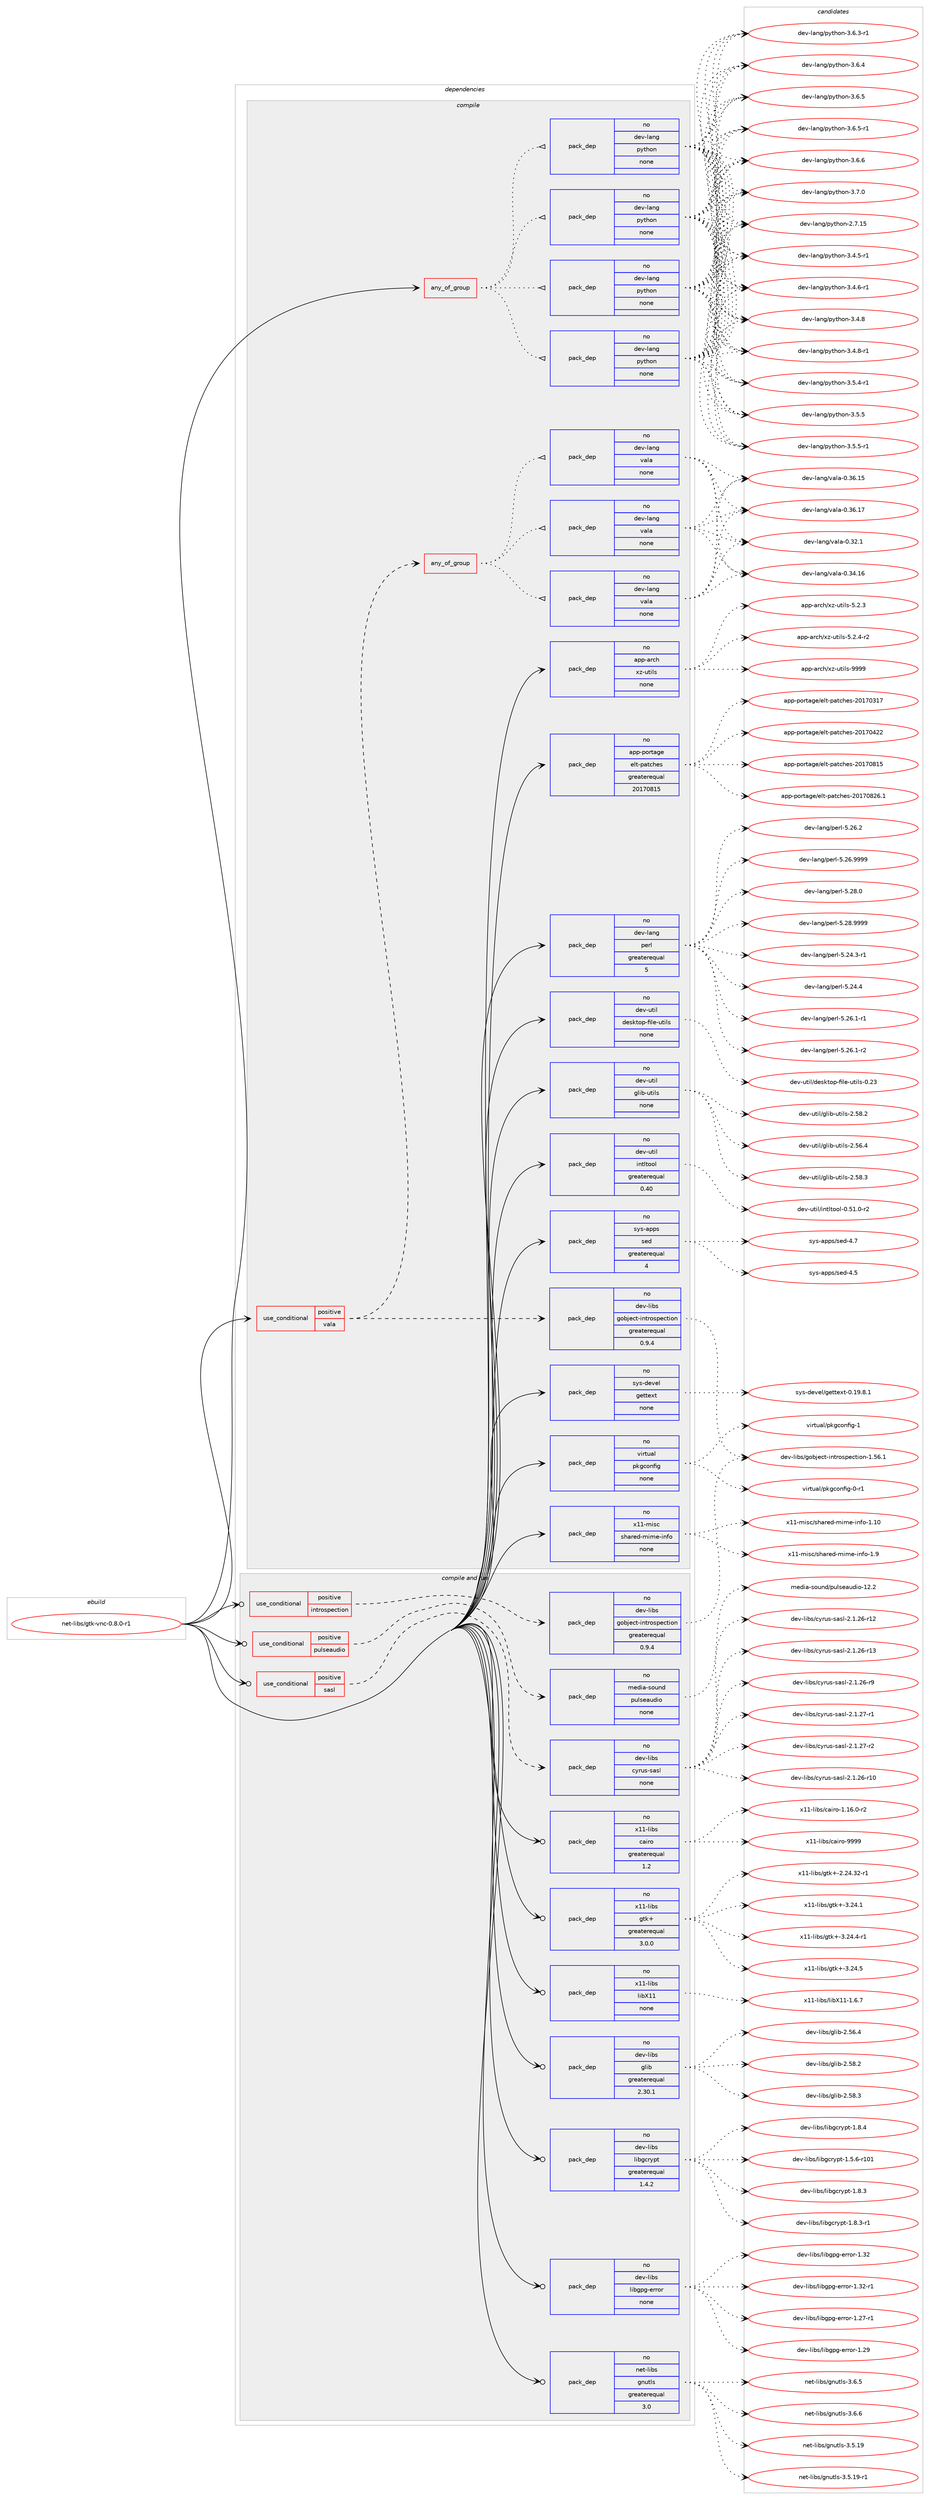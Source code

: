 digraph prolog {

# *************
# Graph options
# *************

newrank=true;
concentrate=true;
compound=true;
graph [rankdir=LR,fontname=Helvetica,fontsize=10,ranksep=1.5];#, ranksep=2.5, nodesep=0.2];
edge  [arrowhead=vee];
node  [fontname=Helvetica,fontsize=10];

# **********
# The ebuild
# **********

subgraph cluster_leftcol {
color=gray;
rank=same;
label=<<i>ebuild</i>>;
id [label="net-libs/gtk-vnc-0.8.0-r1", color=red, width=4, href="../net-libs/gtk-vnc-0.8.0-r1.svg"];
}

# ****************
# The dependencies
# ****************

subgraph cluster_midcol {
color=gray;
label=<<i>dependencies</i>>;
subgraph cluster_compile {
fillcolor="#eeeeee";
style=filled;
label=<<i>compile</i>>;
subgraph any98 {
dependency3249 [label=<<TABLE BORDER="0" CELLBORDER="1" CELLSPACING="0" CELLPADDING="4"><TR><TD CELLPADDING="10">any_of_group</TD></TR></TABLE>>, shape=none, color=red];subgraph pack2682 {
dependency3250 [label=<<TABLE BORDER="0" CELLBORDER="1" CELLSPACING="0" CELLPADDING="4" WIDTH="220"><TR><TD ROWSPAN="6" CELLPADDING="30">pack_dep</TD></TR><TR><TD WIDTH="110">no</TD></TR><TR><TD>dev-lang</TD></TR><TR><TD>python</TD></TR><TR><TD>none</TD></TR><TR><TD></TD></TR></TABLE>>, shape=none, color=blue];
}
dependency3249:e -> dependency3250:w [weight=20,style="dotted",arrowhead="oinv"];
subgraph pack2683 {
dependency3251 [label=<<TABLE BORDER="0" CELLBORDER="1" CELLSPACING="0" CELLPADDING="4" WIDTH="220"><TR><TD ROWSPAN="6" CELLPADDING="30">pack_dep</TD></TR><TR><TD WIDTH="110">no</TD></TR><TR><TD>dev-lang</TD></TR><TR><TD>python</TD></TR><TR><TD>none</TD></TR><TR><TD></TD></TR></TABLE>>, shape=none, color=blue];
}
dependency3249:e -> dependency3251:w [weight=20,style="dotted",arrowhead="oinv"];
subgraph pack2684 {
dependency3252 [label=<<TABLE BORDER="0" CELLBORDER="1" CELLSPACING="0" CELLPADDING="4" WIDTH="220"><TR><TD ROWSPAN="6" CELLPADDING="30">pack_dep</TD></TR><TR><TD WIDTH="110">no</TD></TR><TR><TD>dev-lang</TD></TR><TR><TD>python</TD></TR><TR><TD>none</TD></TR><TR><TD></TD></TR></TABLE>>, shape=none, color=blue];
}
dependency3249:e -> dependency3252:w [weight=20,style="dotted",arrowhead="oinv"];
subgraph pack2685 {
dependency3253 [label=<<TABLE BORDER="0" CELLBORDER="1" CELLSPACING="0" CELLPADDING="4" WIDTH="220"><TR><TD ROWSPAN="6" CELLPADDING="30">pack_dep</TD></TR><TR><TD WIDTH="110">no</TD></TR><TR><TD>dev-lang</TD></TR><TR><TD>python</TD></TR><TR><TD>none</TD></TR><TR><TD></TD></TR></TABLE>>, shape=none, color=blue];
}
dependency3249:e -> dependency3253:w [weight=20,style="dotted",arrowhead="oinv"];
}
id:e -> dependency3249:w [weight=20,style="solid",arrowhead="vee"];
subgraph cond468 {
dependency3254 [label=<<TABLE BORDER="0" CELLBORDER="1" CELLSPACING="0" CELLPADDING="4"><TR><TD ROWSPAN="3" CELLPADDING="10">use_conditional</TD></TR><TR><TD>positive</TD></TR><TR><TD>vala</TD></TR></TABLE>>, shape=none, color=red];
subgraph any99 {
dependency3255 [label=<<TABLE BORDER="0" CELLBORDER="1" CELLSPACING="0" CELLPADDING="4"><TR><TD CELLPADDING="10">any_of_group</TD></TR></TABLE>>, shape=none, color=red];subgraph pack2686 {
dependency3256 [label=<<TABLE BORDER="0" CELLBORDER="1" CELLSPACING="0" CELLPADDING="4" WIDTH="220"><TR><TD ROWSPAN="6" CELLPADDING="30">pack_dep</TD></TR><TR><TD WIDTH="110">no</TD></TR><TR><TD>dev-lang</TD></TR><TR><TD>vala</TD></TR><TR><TD>none</TD></TR><TR><TD></TD></TR></TABLE>>, shape=none, color=blue];
}
dependency3255:e -> dependency3256:w [weight=20,style="dotted",arrowhead="oinv"];
subgraph pack2687 {
dependency3257 [label=<<TABLE BORDER="0" CELLBORDER="1" CELLSPACING="0" CELLPADDING="4" WIDTH="220"><TR><TD ROWSPAN="6" CELLPADDING="30">pack_dep</TD></TR><TR><TD WIDTH="110">no</TD></TR><TR><TD>dev-lang</TD></TR><TR><TD>vala</TD></TR><TR><TD>none</TD></TR><TR><TD></TD></TR></TABLE>>, shape=none, color=blue];
}
dependency3255:e -> dependency3257:w [weight=20,style="dotted",arrowhead="oinv"];
subgraph pack2688 {
dependency3258 [label=<<TABLE BORDER="0" CELLBORDER="1" CELLSPACING="0" CELLPADDING="4" WIDTH="220"><TR><TD ROWSPAN="6" CELLPADDING="30">pack_dep</TD></TR><TR><TD WIDTH="110">no</TD></TR><TR><TD>dev-lang</TD></TR><TR><TD>vala</TD></TR><TR><TD>none</TD></TR><TR><TD></TD></TR></TABLE>>, shape=none, color=blue];
}
dependency3255:e -> dependency3258:w [weight=20,style="dotted",arrowhead="oinv"];
}
dependency3254:e -> dependency3255:w [weight=20,style="dashed",arrowhead="vee"];
subgraph pack2689 {
dependency3259 [label=<<TABLE BORDER="0" CELLBORDER="1" CELLSPACING="0" CELLPADDING="4" WIDTH="220"><TR><TD ROWSPAN="6" CELLPADDING="30">pack_dep</TD></TR><TR><TD WIDTH="110">no</TD></TR><TR><TD>dev-libs</TD></TR><TR><TD>gobject-introspection</TD></TR><TR><TD>greaterequal</TD></TR><TR><TD>0.9.4</TD></TR></TABLE>>, shape=none, color=blue];
}
dependency3254:e -> dependency3259:w [weight=20,style="dashed",arrowhead="vee"];
}
id:e -> dependency3254:w [weight=20,style="solid",arrowhead="vee"];
subgraph pack2690 {
dependency3260 [label=<<TABLE BORDER="0" CELLBORDER="1" CELLSPACING="0" CELLPADDING="4" WIDTH="220"><TR><TD ROWSPAN="6" CELLPADDING="30">pack_dep</TD></TR><TR><TD WIDTH="110">no</TD></TR><TR><TD>app-arch</TD></TR><TR><TD>xz-utils</TD></TR><TR><TD>none</TD></TR><TR><TD></TD></TR></TABLE>>, shape=none, color=blue];
}
id:e -> dependency3260:w [weight=20,style="solid",arrowhead="vee"];
subgraph pack2691 {
dependency3261 [label=<<TABLE BORDER="0" CELLBORDER="1" CELLSPACING="0" CELLPADDING="4" WIDTH="220"><TR><TD ROWSPAN="6" CELLPADDING="30">pack_dep</TD></TR><TR><TD WIDTH="110">no</TD></TR><TR><TD>app-portage</TD></TR><TR><TD>elt-patches</TD></TR><TR><TD>greaterequal</TD></TR><TR><TD>20170815</TD></TR></TABLE>>, shape=none, color=blue];
}
id:e -> dependency3261:w [weight=20,style="solid",arrowhead="vee"];
subgraph pack2692 {
dependency3262 [label=<<TABLE BORDER="0" CELLBORDER="1" CELLSPACING="0" CELLPADDING="4" WIDTH="220"><TR><TD ROWSPAN="6" CELLPADDING="30">pack_dep</TD></TR><TR><TD WIDTH="110">no</TD></TR><TR><TD>dev-lang</TD></TR><TR><TD>perl</TD></TR><TR><TD>greaterequal</TD></TR><TR><TD>5</TD></TR></TABLE>>, shape=none, color=blue];
}
id:e -> dependency3262:w [weight=20,style="solid",arrowhead="vee"];
subgraph pack2693 {
dependency3263 [label=<<TABLE BORDER="0" CELLBORDER="1" CELLSPACING="0" CELLPADDING="4" WIDTH="220"><TR><TD ROWSPAN="6" CELLPADDING="30">pack_dep</TD></TR><TR><TD WIDTH="110">no</TD></TR><TR><TD>dev-util</TD></TR><TR><TD>desktop-file-utils</TD></TR><TR><TD>none</TD></TR><TR><TD></TD></TR></TABLE>>, shape=none, color=blue];
}
id:e -> dependency3263:w [weight=20,style="solid",arrowhead="vee"];
subgraph pack2694 {
dependency3264 [label=<<TABLE BORDER="0" CELLBORDER="1" CELLSPACING="0" CELLPADDING="4" WIDTH="220"><TR><TD ROWSPAN="6" CELLPADDING="30">pack_dep</TD></TR><TR><TD WIDTH="110">no</TD></TR><TR><TD>dev-util</TD></TR><TR><TD>glib-utils</TD></TR><TR><TD>none</TD></TR><TR><TD></TD></TR></TABLE>>, shape=none, color=blue];
}
id:e -> dependency3264:w [weight=20,style="solid",arrowhead="vee"];
subgraph pack2695 {
dependency3265 [label=<<TABLE BORDER="0" CELLBORDER="1" CELLSPACING="0" CELLPADDING="4" WIDTH="220"><TR><TD ROWSPAN="6" CELLPADDING="30">pack_dep</TD></TR><TR><TD WIDTH="110">no</TD></TR><TR><TD>dev-util</TD></TR><TR><TD>intltool</TD></TR><TR><TD>greaterequal</TD></TR><TR><TD>0.40</TD></TR></TABLE>>, shape=none, color=blue];
}
id:e -> dependency3265:w [weight=20,style="solid",arrowhead="vee"];
subgraph pack2696 {
dependency3266 [label=<<TABLE BORDER="0" CELLBORDER="1" CELLSPACING="0" CELLPADDING="4" WIDTH="220"><TR><TD ROWSPAN="6" CELLPADDING="30">pack_dep</TD></TR><TR><TD WIDTH="110">no</TD></TR><TR><TD>sys-apps</TD></TR><TR><TD>sed</TD></TR><TR><TD>greaterequal</TD></TR><TR><TD>4</TD></TR></TABLE>>, shape=none, color=blue];
}
id:e -> dependency3266:w [weight=20,style="solid",arrowhead="vee"];
subgraph pack2697 {
dependency3267 [label=<<TABLE BORDER="0" CELLBORDER="1" CELLSPACING="0" CELLPADDING="4" WIDTH="220"><TR><TD ROWSPAN="6" CELLPADDING="30">pack_dep</TD></TR><TR><TD WIDTH="110">no</TD></TR><TR><TD>sys-devel</TD></TR><TR><TD>gettext</TD></TR><TR><TD>none</TD></TR><TR><TD></TD></TR></TABLE>>, shape=none, color=blue];
}
id:e -> dependency3267:w [weight=20,style="solid",arrowhead="vee"];
subgraph pack2698 {
dependency3268 [label=<<TABLE BORDER="0" CELLBORDER="1" CELLSPACING="0" CELLPADDING="4" WIDTH="220"><TR><TD ROWSPAN="6" CELLPADDING="30">pack_dep</TD></TR><TR><TD WIDTH="110">no</TD></TR><TR><TD>virtual</TD></TR><TR><TD>pkgconfig</TD></TR><TR><TD>none</TD></TR><TR><TD></TD></TR></TABLE>>, shape=none, color=blue];
}
id:e -> dependency3268:w [weight=20,style="solid",arrowhead="vee"];
subgraph pack2699 {
dependency3269 [label=<<TABLE BORDER="0" CELLBORDER="1" CELLSPACING="0" CELLPADDING="4" WIDTH="220"><TR><TD ROWSPAN="6" CELLPADDING="30">pack_dep</TD></TR><TR><TD WIDTH="110">no</TD></TR><TR><TD>x11-misc</TD></TR><TR><TD>shared-mime-info</TD></TR><TR><TD>none</TD></TR><TR><TD></TD></TR></TABLE>>, shape=none, color=blue];
}
id:e -> dependency3269:w [weight=20,style="solid",arrowhead="vee"];
}
subgraph cluster_compileandrun {
fillcolor="#eeeeee";
style=filled;
label=<<i>compile and run</i>>;
subgraph cond469 {
dependency3270 [label=<<TABLE BORDER="0" CELLBORDER="1" CELLSPACING="0" CELLPADDING="4"><TR><TD ROWSPAN="3" CELLPADDING="10">use_conditional</TD></TR><TR><TD>positive</TD></TR><TR><TD>introspection</TD></TR></TABLE>>, shape=none, color=red];
subgraph pack2700 {
dependency3271 [label=<<TABLE BORDER="0" CELLBORDER="1" CELLSPACING="0" CELLPADDING="4" WIDTH="220"><TR><TD ROWSPAN="6" CELLPADDING="30">pack_dep</TD></TR><TR><TD WIDTH="110">no</TD></TR><TR><TD>dev-libs</TD></TR><TR><TD>gobject-introspection</TD></TR><TR><TD>greaterequal</TD></TR><TR><TD>0.9.4</TD></TR></TABLE>>, shape=none, color=blue];
}
dependency3270:e -> dependency3271:w [weight=20,style="dashed",arrowhead="vee"];
}
id:e -> dependency3270:w [weight=20,style="solid",arrowhead="odotvee"];
subgraph cond470 {
dependency3272 [label=<<TABLE BORDER="0" CELLBORDER="1" CELLSPACING="0" CELLPADDING="4"><TR><TD ROWSPAN="3" CELLPADDING="10">use_conditional</TD></TR><TR><TD>positive</TD></TR><TR><TD>pulseaudio</TD></TR></TABLE>>, shape=none, color=red];
subgraph pack2701 {
dependency3273 [label=<<TABLE BORDER="0" CELLBORDER="1" CELLSPACING="0" CELLPADDING="4" WIDTH="220"><TR><TD ROWSPAN="6" CELLPADDING="30">pack_dep</TD></TR><TR><TD WIDTH="110">no</TD></TR><TR><TD>media-sound</TD></TR><TR><TD>pulseaudio</TD></TR><TR><TD>none</TD></TR><TR><TD></TD></TR></TABLE>>, shape=none, color=blue];
}
dependency3272:e -> dependency3273:w [weight=20,style="dashed",arrowhead="vee"];
}
id:e -> dependency3272:w [weight=20,style="solid",arrowhead="odotvee"];
subgraph cond471 {
dependency3274 [label=<<TABLE BORDER="0" CELLBORDER="1" CELLSPACING="0" CELLPADDING="4"><TR><TD ROWSPAN="3" CELLPADDING="10">use_conditional</TD></TR><TR><TD>positive</TD></TR><TR><TD>sasl</TD></TR></TABLE>>, shape=none, color=red];
subgraph pack2702 {
dependency3275 [label=<<TABLE BORDER="0" CELLBORDER="1" CELLSPACING="0" CELLPADDING="4" WIDTH="220"><TR><TD ROWSPAN="6" CELLPADDING="30">pack_dep</TD></TR><TR><TD WIDTH="110">no</TD></TR><TR><TD>dev-libs</TD></TR><TR><TD>cyrus-sasl</TD></TR><TR><TD>none</TD></TR><TR><TD></TD></TR></TABLE>>, shape=none, color=blue];
}
dependency3274:e -> dependency3275:w [weight=20,style="dashed",arrowhead="vee"];
}
id:e -> dependency3274:w [weight=20,style="solid",arrowhead="odotvee"];
subgraph pack2703 {
dependency3276 [label=<<TABLE BORDER="0" CELLBORDER="1" CELLSPACING="0" CELLPADDING="4" WIDTH="220"><TR><TD ROWSPAN="6" CELLPADDING="30">pack_dep</TD></TR><TR><TD WIDTH="110">no</TD></TR><TR><TD>dev-libs</TD></TR><TR><TD>glib</TD></TR><TR><TD>greaterequal</TD></TR><TR><TD>2.30.1</TD></TR></TABLE>>, shape=none, color=blue];
}
id:e -> dependency3276:w [weight=20,style="solid",arrowhead="odotvee"];
subgraph pack2704 {
dependency3277 [label=<<TABLE BORDER="0" CELLBORDER="1" CELLSPACING="0" CELLPADDING="4" WIDTH="220"><TR><TD ROWSPAN="6" CELLPADDING="30">pack_dep</TD></TR><TR><TD WIDTH="110">no</TD></TR><TR><TD>dev-libs</TD></TR><TR><TD>libgcrypt</TD></TR><TR><TD>greaterequal</TD></TR><TR><TD>1.4.2</TD></TR></TABLE>>, shape=none, color=blue];
}
id:e -> dependency3277:w [weight=20,style="solid",arrowhead="odotvee"];
subgraph pack2705 {
dependency3278 [label=<<TABLE BORDER="0" CELLBORDER="1" CELLSPACING="0" CELLPADDING="4" WIDTH="220"><TR><TD ROWSPAN="6" CELLPADDING="30">pack_dep</TD></TR><TR><TD WIDTH="110">no</TD></TR><TR><TD>dev-libs</TD></TR><TR><TD>libgpg-error</TD></TR><TR><TD>none</TD></TR><TR><TD></TD></TR></TABLE>>, shape=none, color=blue];
}
id:e -> dependency3278:w [weight=20,style="solid",arrowhead="odotvee"];
subgraph pack2706 {
dependency3279 [label=<<TABLE BORDER="0" CELLBORDER="1" CELLSPACING="0" CELLPADDING="4" WIDTH="220"><TR><TD ROWSPAN="6" CELLPADDING="30">pack_dep</TD></TR><TR><TD WIDTH="110">no</TD></TR><TR><TD>net-libs</TD></TR><TR><TD>gnutls</TD></TR><TR><TD>greaterequal</TD></TR><TR><TD>3.0</TD></TR></TABLE>>, shape=none, color=blue];
}
id:e -> dependency3279:w [weight=20,style="solid",arrowhead="odotvee"];
subgraph pack2707 {
dependency3280 [label=<<TABLE BORDER="0" CELLBORDER="1" CELLSPACING="0" CELLPADDING="4" WIDTH="220"><TR><TD ROWSPAN="6" CELLPADDING="30">pack_dep</TD></TR><TR><TD WIDTH="110">no</TD></TR><TR><TD>x11-libs</TD></TR><TR><TD>cairo</TD></TR><TR><TD>greaterequal</TD></TR><TR><TD>1.2</TD></TR></TABLE>>, shape=none, color=blue];
}
id:e -> dependency3280:w [weight=20,style="solid",arrowhead="odotvee"];
subgraph pack2708 {
dependency3281 [label=<<TABLE BORDER="0" CELLBORDER="1" CELLSPACING="0" CELLPADDING="4" WIDTH="220"><TR><TD ROWSPAN="6" CELLPADDING="30">pack_dep</TD></TR><TR><TD WIDTH="110">no</TD></TR><TR><TD>x11-libs</TD></TR><TR><TD>gtk+</TD></TR><TR><TD>greaterequal</TD></TR><TR><TD>3.0.0</TD></TR></TABLE>>, shape=none, color=blue];
}
id:e -> dependency3281:w [weight=20,style="solid",arrowhead="odotvee"];
subgraph pack2709 {
dependency3282 [label=<<TABLE BORDER="0" CELLBORDER="1" CELLSPACING="0" CELLPADDING="4" WIDTH="220"><TR><TD ROWSPAN="6" CELLPADDING="30">pack_dep</TD></TR><TR><TD WIDTH="110">no</TD></TR><TR><TD>x11-libs</TD></TR><TR><TD>libX11</TD></TR><TR><TD>none</TD></TR><TR><TD></TD></TR></TABLE>>, shape=none, color=blue];
}
id:e -> dependency3282:w [weight=20,style="solid",arrowhead="odotvee"];
}
subgraph cluster_run {
fillcolor="#eeeeee";
style=filled;
label=<<i>run</i>>;
}
}

# **************
# The candidates
# **************

subgraph cluster_choices {
rank=same;
color=gray;
label=<<i>candidates</i>>;

subgraph choice2682 {
color=black;
nodesep=1;
choice10010111845108971101034711212111610411111045504655464953 [label="dev-lang/python-2.7.15", color=red, width=4,href="../dev-lang/python-2.7.15.svg"];
choice1001011184510897110103471121211161041111104551465246534511449 [label="dev-lang/python-3.4.5-r1", color=red, width=4,href="../dev-lang/python-3.4.5-r1.svg"];
choice1001011184510897110103471121211161041111104551465246544511449 [label="dev-lang/python-3.4.6-r1", color=red, width=4,href="../dev-lang/python-3.4.6-r1.svg"];
choice100101118451089711010347112121116104111110455146524656 [label="dev-lang/python-3.4.8", color=red, width=4,href="../dev-lang/python-3.4.8.svg"];
choice1001011184510897110103471121211161041111104551465246564511449 [label="dev-lang/python-3.4.8-r1", color=red, width=4,href="../dev-lang/python-3.4.8-r1.svg"];
choice1001011184510897110103471121211161041111104551465346524511449 [label="dev-lang/python-3.5.4-r1", color=red, width=4,href="../dev-lang/python-3.5.4-r1.svg"];
choice100101118451089711010347112121116104111110455146534653 [label="dev-lang/python-3.5.5", color=red, width=4,href="../dev-lang/python-3.5.5.svg"];
choice1001011184510897110103471121211161041111104551465346534511449 [label="dev-lang/python-3.5.5-r1", color=red, width=4,href="../dev-lang/python-3.5.5-r1.svg"];
choice1001011184510897110103471121211161041111104551465446514511449 [label="dev-lang/python-3.6.3-r1", color=red, width=4,href="../dev-lang/python-3.6.3-r1.svg"];
choice100101118451089711010347112121116104111110455146544652 [label="dev-lang/python-3.6.4", color=red, width=4,href="../dev-lang/python-3.6.4.svg"];
choice100101118451089711010347112121116104111110455146544653 [label="dev-lang/python-3.6.5", color=red, width=4,href="../dev-lang/python-3.6.5.svg"];
choice1001011184510897110103471121211161041111104551465446534511449 [label="dev-lang/python-3.6.5-r1", color=red, width=4,href="../dev-lang/python-3.6.5-r1.svg"];
choice100101118451089711010347112121116104111110455146544654 [label="dev-lang/python-3.6.6", color=red, width=4,href="../dev-lang/python-3.6.6.svg"];
choice100101118451089711010347112121116104111110455146554648 [label="dev-lang/python-3.7.0", color=red, width=4,href="../dev-lang/python-3.7.0.svg"];
dependency3250:e -> choice10010111845108971101034711212111610411111045504655464953:w [style=dotted,weight="100"];
dependency3250:e -> choice1001011184510897110103471121211161041111104551465246534511449:w [style=dotted,weight="100"];
dependency3250:e -> choice1001011184510897110103471121211161041111104551465246544511449:w [style=dotted,weight="100"];
dependency3250:e -> choice100101118451089711010347112121116104111110455146524656:w [style=dotted,weight="100"];
dependency3250:e -> choice1001011184510897110103471121211161041111104551465246564511449:w [style=dotted,weight="100"];
dependency3250:e -> choice1001011184510897110103471121211161041111104551465346524511449:w [style=dotted,weight="100"];
dependency3250:e -> choice100101118451089711010347112121116104111110455146534653:w [style=dotted,weight="100"];
dependency3250:e -> choice1001011184510897110103471121211161041111104551465346534511449:w [style=dotted,weight="100"];
dependency3250:e -> choice1001011184510897110103471121211161041111104551465446514511449:w [style=dotted,weight="100"];
dependency3250:e -> choice100101118451089711010347112121116104111110455146544652:w [style=dotted,weight="100"];
dependency3250:e -> choice100101118451089711010347112121116104111110455146544653:w [style=dotted,weight="100"];
dependency3250:e -> choice1001011184510897110103471121211161041111104551465446534511449:w [style=dotted,weight="100"];
dependency3250:e -> choice100101118451089711010347112121116104111110455146544654:w [style=dotted,weight="100"];
dependency3250:e -> choice100101118451089711010347112121116104111110455146554648:w [style=dotted,weight="100"];
}
subgraph choice2683 {
color=black;
nodesep=1;
choice10010111845108971101034711212111610411111045504655464953 [label="dev-lang/python-2.7.15", color=red, width=4,href="../dev-lang/python-2.7.15.svg"];
choice1001011184510897110103471121211161041111104551465246534511449 [label="dev-lang/python-3.4.5-r1", color=red, width=4,href="../dev-lang/python-3.4.5-r1.svg"];
choice1001011184510897110103471121211161041111104551465246544511449 [label="dev-lang/python-3.4.6-r1", color=red, width=4,href="../dev-lang/python-3.4.6-r1.svg"];
choice100101118451089711010347112121116104111110455146524656 [label="dev-lang/python-3.4.8", color=red, width=4,href="../dev-lang/python-3.4.8.svg"];
choice1001011184510897110103471121211161041111104551465246564511449 [label="dev-lang/python-3.4.8-r1", color=red, width=4,href="../dev-lang/python-3.4.8-r1.svg"];
choice1001011184510897110103471121211161041111104551465346524511449 [label="dev-lang/python-3.5.4-r1", color=red, width=4,href="../dev-lang/python-3.5.4-r1.svg"];
choice100101118451089711010347112121116104111110455146534653 [label="dev-lang/python-3.5.5", color=red, width=4,href="../dev-lang/python-3.5.5.svg"];
choice1001011184510897110103471121211161041111104551465346534511449 [label="dev-lang/python-3.5.5-r1", color=red, width=4,href="../dev-lang/python-3.5.5-r1.svg"];
choice1001011184510897110103471121211161041111104551465446514511449 [label="dev-lang/python-3.6.3-r1", color=red, width=4,href="../dev-lang/python-3.6.3-r1.svg"];
choice100101118451089711010347112121116104111110455146544652 [label="dev-lang/python-3.6.4", color=red, width=4,href="../dev-lang/python-3.6.4.svg"];
choice100101118451089711010347112121116104111110455146544653 [label="dev-lang/python-3.6.5", color=red, width=4,href="../dev-lang/python-3.6.5.svg"];
choice1001011184510897110103471121211161041111104551465446534511449 [label="dev-lang/python-3.6.5-r1", color=red, width=4,href="../dev-lang/python-3.6.5-r1.svg"];
choice100101118451089711010347112121116104111110455146544654 [label="dev-lang/python-3.6.6", color=red, width=4,href="../dev-lang/python-3.6.6.svg"];
choice100101118451089711010347112121116104111110455146554648 [label="dev-lang/python-3.7.0", color=red, width=4,href="../dev-lang/python-3.7.0.svg"];
dependency3251:e -> choice10010111845108971101034711212111610411111045504655464953:w [style=dotted,weight="100"];
dependency3251:e -> choice1001011184510897110103471121211161041111104551465246534511449:w [style=dotted,weight="100"];
dependency3251:e -> choice1001011184510897110103471121211161041111104551465246544511449:w [style=dotted,weight="100"];
dependency3251:e -> choice100101118451089711010347112121116104111110455146524656:w [style=dotted,weight="100"];
dependency3251:e -> choice1001011184510897110103471121211161041111104551465246564511449:w [style=dotted,weight="100"];
dependency3251:e -> choice1001011184510897110103471121211161041111104551465346524511449:w [style=dotted,weight="100"];
dependency3251:e -> choice100101118451089711010347112121116104111110455146534653:w [style=dotted,weight="100"];
dependency3251:e -> choice1001011184510897110103471121211161041111104551465346534511449:w [style=dotted,weight="100"];
dependency3251:e -> choice1001011184510897110103471121211161041111104551465446514511449:w [style=dotted,weight="100"];
dependency3251:e -> choice100101118451089711010347112121116104111110455146544652:w [style=dotted,weight="100"];
dependency3251:e -> choice100101118451089711010347112121116104111110455146544653:w [style=dotted,weight="100"];
dependency3251:e -> choice1001011184510897110103471121211161041111104551465446534511449:w [style=dotted,weight="100"];
dependency3251:e -> choice100101118451089711010347112121116104111110455146544654:w [style=dotted,weight="100"];
dependency3251:e -> choice100101118451089711010347112121116104111110455146554648:w [style=dotted,weight="100"];
}
subgraph choice2684 {
color=black;
nodesep=1;
choice10010111845108971101034711212111610411111045504655464953 [label="dev-lang/python-2.7.15", color=red, width=4,href="../dev-lang/python-2.7.15.svg"];
choice1001011184510897110103471121211161041111104551465246534511449 [label="dev-lang/python-3.4.5-r1", color=red, width=4,href="../dev-lang/python-3.4.5-r1.svg"];
choice1001011184510897110103471121211161041111104551465246544511449 [label="dev-lang/python-3.4.6-r1", color=red, width=4,href="../dev-lang/python-3.4.6-r1.svg"];
choice100101118451089711010347112121116104111110455146524656 [label="dev-lang/python-3.4.8", color=red, width=4,href="../dev-lang/python-3.4.8.svg"];
choice1001011184510897110103471121211161041111104551465246564511449 [label="dev-lang/python-3.4.8-r1", color=red, width=4,href="../dev-lang/python-3.4.8-r1.svg"];
choice1001011184510897110103471121211161041111104551465346524511449 [label="dev-lang/python-3.5.4-r1", color=red, width=4,href="../dev-lang/python-3.5.4-r1.svg"];
choice100101118451089711010347112121116104111110455146534653 [label="dev-lang/python-3.5.5", color=red, width=4,href="../dev-lang/python-3.5.5.svg"];
choice1001011184510897110103471121211161041111104551465346534511449 [label="dev-lang/python-3.5.5-r1", color=red, width=4,href="../dev-lang/python-3.5.5-r1.svg"];
choice1001011184510897110103471121211161041111104551465446514511449 [label="dev-lang/python-3.6.3-r1", color=red, width=4,href="../dev-lang/python-3.6.3-r1.svg"];
choice100101118451089711010347112121116104111110455146544652 [label="dev-lang/python-3.6.4", color=red, width=4,href="../dev-lang/python-3.6.4.svg"];
choice100101118451089711010347112121116104111110455146544653 [label="dev-lang/python-3.6.5", color=red, width=4,href="../dev-lang/python-3.6.5.svg"];
choice1001011184510897110103471121211161041111104551465446534511449 [label="dev-lang/python-3.6.5-r1", color=red, width=4,href="../dev-lang/python-3.6.5-r1.svg"];
choice100101118451089711010347112121116104111110455146544654 [label="dev-lang/python-3.6.6", color=red, width=4,href="../dev-lang/python-3.6.6.svg"];
choice100101118451089711010347112121116104111110455146554648 [label="dev-lang/python-3.7.0", color=red, width=4,href="../dev-lang/python-3.7.0.svg"];
dependency3252:e -> choice10010111845108971101034711212111610411111045504655464953:w [style=dotted,weight="100"];
dependency3252:e -> choice1001011184510897110103471121211161041111104551465246534511449:w [style=dotted,weight="100"];
dependency3252:e -> choice1001011184510897110103471121211161041111104551465246544511449:w [style=dotted,weight="100"];
dependency3252:e -> choice100101118451089711010347112121116104111110455146524656:w [style=dotted,weight="100"];
dependency3252:e -> choice1001011184510897110103471121211161041111104551465246564511449:w [style=dotted,weight="100"];
dependency3252:e -> choice1001011184510897110103471121211161041111104551465346524511449:w [style=dotted,weight="100"];
dependency3252:e -> choice100101118451089711010347112121116104111110455146534653:w [style=dotted,weight="100"];
dependency3252:e -> choice1001011184510897110103471121211161041111104551465346534511449:w [style=dotted,weight="100"];
dependency3252:e -> choice1001011184510897110103471121211161041111104551465446514511449:w [style=dotted,weight="100"];
dependency3252:e -> choice100101118451089711010347112121116104111110455146544652:w [style=dotted,weight="100"];
dependency3252:e -> choice100101118451089711010347112121116104111110455146544653:w [style=dotted,weight="100"];
dependency3252:e -> choice1001011184510897110103471121211161041111104551465446534511449:w [style=dotted,weight="100"];
dependency3252:e -> choice100101118451089711010347112121116104111110455146544654:w [style=dotted,weight="100"];
dependency3252:e -> choice100101118451089711010347112121116104111110455146554648:w [style=dotted,weight="100"];
}
subgraph choice2685 {
color=black;
nodesep=1;
choice10010111845108971101034711212111610411111045504655464953 [label="dev-lang/python-2.7.15", color=red, width=4,href="../dev-lang/python-2.7.15.svg"];
choice1001011184510897110103471121211161041111104551465246534511449 [label="dev-lang/python-3.4.5-r1", color=red, width=4,href="../dev-lang/python-3.4.5-r1.svg"];
choice1001011184510897110103471121211161041111104551465246544511449 [label="dev-lang/python-3.4.6-r1", color=red, width=4,href="../dev-lang/python-3.4.6-r1.svg"];
choice100101118451089711010347112121116104111110455146524656 [label="dev-lang/python-3.4.8", color=red, width=4,href="../dev-lang/python-3.4.8.svg"];
choice1001011184510897110103471121211161041111104551465246564511449 [label="dev-lang/python-3.4.8-r1", color=red, width=4,href="../dev-lang/python-3.4.8-r1.svg"];
choice1001011184510897110103471121211161041111104551465346524511449 [label="dev-lang/python-3.5.4-r1", color=red, width=4,href="../dev-lang/python-3.5.4-r1.svg"];
choice100101118451089711010347112121116104111110455146534653 [label="dev-lang/python-3.5.5", color=red, width=4,href="../dev-lang/python-3.5.5.svg"];
choice1001011184510897110103471121211161041111104551465346534511449 [label="dev-lang/python-3.5.5-r1", color=red, width=4,href="../dev-lang/python-3.5.5-r1.svg"];
choice1001011184510897110103471121211161041111104551465446514511449 [label="dev-lang/python-3.6.3-r1", color=red, width=4,href="../dev-lang/python-3.6.3-r1.svg"];
choice100101118451089711010347112121116104111110455146544652 [label="dev-lang/python-3.6.4", color=red, width=4,href="../dev-lang/python-3.6.4.svg"];
choice100101118451089711010347112121116104111110455146544653 [label="dev-lang/python-3.6.5", color=red, width=4,href="../dev-lang/python-3.6.5.svg"];
choice1001011184510897110103471121211161041111104551465446534511449 [label="dev-lang/python-3.6.5-r1", color=red, width=4,href="../dev-lang/python-3.6.5-r1.svg"];
choice100101118451089711010347112121116104111110455146544654 [label="dev-lang/python-3.6.6", color=red, width=4,href="../dev-lang/python-3.6.6.svg"];
choice100101118451089711010347112121116104111110455146554648 [label="dev-lang/python-3.7.0", color=red, width=4,href="../dev-lang/python-3.7.0.svg"];
dependency3253:e -> choice10010111845108971101034711212111610411111045504655464953:w [style=dotted,weight="100"];
dependency3253:e -> choice1001011184510897110103471121211161041111104551465246534511449:w [style=dotted,weight="100"];
dependency3253:e -> choice1001011184510897110103471121211161041111104551465246544511449:w [style=dotted,weight="100"];
dependency3253:e -> choice100101118451089711010347112121116104111110455146524656:w [style=dotted,weight="100"];
dependency3253:e -> choice1001011184510897110103471121211161041111104551465246564511449:w [style=dotted,weight="100"];
dependency3253:e -> choice1001011184510897110103471121211161041111104551465346524511449:w [style=dotted,weight="100"];
dependency3253:e -> choice100101118451089711010347112121116104111110455146534653:w [style=dotted,weight="100"];
dependency3253:e -> choice1001011184510897110103471121211161041111104551465346534511449:w [style=dotted,weight="100"];
dependency3253:e -> choice1001011184510897110103471121211161041111104551465446514511449:w [style=dotted,weight="100"];
dependency3253:e -> choice100101118451089711010347112121116104111110455146544652:w [style=dotted,weight="100"];
dependency3253:e -> choice100101118451089711010347112121116104111110455146544653:w [style=dotted,weight="100"];
dependency3253:e -> choice1001011184510897110103471121211161041111104551465446534511449:w [style=dotted,weight="100"];
dependency3253:e -> choice100101118451089711010347112121116104111110455146544654:w [style=dotted,weight="100"];
dependency3253:e -> choice100101118451089711010347112121116104111110455146554648:w [style=dotted,weight="100"];
}
subgraph choice2686 {
color=black;
nodesep=1;
choice100101118451089711010347118971089745484651504649 [label="dev-lang/vala-0.32.1", color=red, width=4,href="../dev-lang/vala-0.32.1.svg"];
choice10010111845108971101034711897108974548465152464954 [label="dev-lang/vala-0.34.16", color=red, width=4,href="../dev-lang/vala-0.34.16.svg"];
choice10010111845108971101034711897108974548465154464953 [label="dev-lang/vala-0.36.15", color=red, width=4,href="../dev-lang/vala-0.36.15.svg"];
choice10010111845108971101034711897108974548465154464955 [label="dev-lang/vala-0.36.17", color=red, width=4,href="../dev-lang/vala-0.36.17.svg"];
dependency3256:e -> choice100101118451089711010347118971089745484651504649:w [style=dotted,weight="100"];
dependency3256:e -> choice10010111845108971101034711897108974548465152464954:w [style=dotted,weight="100"];
dependency3256:e -> choice10010111845108971101034711897108974548465154464953:w [style=dotted,weight="100"];
dependency3256:e -> choice10010111845108971101034711897108974548465154464955:w [style=dotted,weight="100"];
}
subgraph choice2687 {
color=black;
nodesep=1;
choice100101118451089711010347118971089745484651504649 [label="dev-lang/vala-0.32.1", color=red, width=4,href="../dev-lang/vala-0.32.1.svg"];
choice10010111845108971101034711897108974548465152464954 [label="dev-lang/vala-0.34.16", color=red, width=4,href="../dev-lang/vala-0.34.16.svg"];
choice10010111845108971101034711897108974548465154464953 [label="dev-lang/vala-0.36.15", color=red, width=4,href="../dev-lang/vala-0.36.15.svg"];
choice10010111845108971101034711897108974548465154464955 [label="dev-lang/vala-0.36.17", color=red, width=4,href="../dev-lang/vala-0.36.17.svg"];
dependency3257:e -> choice100101118451089711010347118971089745484651504649:w [style=dotted,weight="100"];
dependency3257:e -> choice10010111845108971101034711897108974548465152464954:w [style=dotted,weight="100"];
dependency3257:e -> choice10010111845108971101034711897108974548465154464953:w [style=dotted,weight="100"];
dependency3257:e -> choice10010111845108971101034711897108974548465154464955:w [style=dotted,weight="100"];
}
subgraph choice2688 {
color=black;
nodesep=1;
choice100101118451089711010347118971089745484651504649 [label="dev-lang/vala-0.32.1", color=red, width=4,href="../dev-lang/vala-0.32.1.svg"];
choice10010111845108971101034711897108974548465152464954 [label="dev-lang/vala-0.34.16", color=red, width=4,href="../dev-lang/vala-0.34.16.svg"];
choice10010111845108971101034711897108974548465154464953 [label="dev-lang/vala-0.36.15", color=red, width=4,href="../dev-lang/vala-0.36.15.svg"];
choice10010111845108971101034711897108974548465154464955 [label="dev-lang/vala-0.36.17", color=red, width=4,href="../dev-lang/vala-0.36.17.svg"];
dependency3258:e -> choice100101118451089711010347118971089745484651504649:w [style=dotted,weight="100"];
dependency3258:e -> choice10010111845108971101034711897108974548465152464954:w [style=dotted,weight="100"];
dependency3258:e -> choice10010111845108971101034711897108974548465154464953:w [style=dotted,weight="100"];
dependency3258:e -> choice10010111845108971101034711897108974548465154464955:w [style=dotted,weight="100"];
}
subgraph choice2689 {
color=black;
nodesep=1;
choice1001011184510810598115471031119810610199116451051101161141111151121019911610511111045494653544649 [label="dev-libs/gobject-introspection-1.56.1", color=red, width=4,href="../dev-libs/gobject-introspection-1.56.1.svg"];
dependency3259:e -> choice1001011184510810598115471031119810610199116451051101161141111151121019911610511111045494653544649:w [style=dotted,weight="100"];
}
subgraph choice2690 {
color=black;
nodesep=1;
choice971121124597114991044712012245117116105108115455346504651 [label="app-arch/xz-utils-5.2.3", color=red, width=4,href="../app-arch/xz-utils-5.2.3.svg"];
choice9711211245971149910447120122451171161051081154553465046524511450 [label="app-arch/xz-utils-5.2.4-r2", color=red, width=4,href="../app-arch/xz-utils-5.2.4-r2.svg"];
choice9711211245971149910447120122451171161051081154557575757 [label="app-arch/xz-utils-9999", color=red, width=4,href="../app-arch/xz-utils-9999.svg"];
dependency3260:e -> choice971121124597114991044712012245117116105108115455346504651:w [style=dotted,weight="100"];
dependency3260:e -> choice9711211245971149910447120122451171161051081154553465046524511450:w [style=dotted,weight="100"];
dependency3260:e -> choice9711211245971149910447120122451171161051081154557575757:w [style=dotted,weight="100"];
}
subgraph choice2691 {
color=black;
nodesep=1;
choice97112112451121111141169710310147101108116451129711699104101115455048495548514955 [label="app-portage/elt-patches-20170317", color=red, width=4,href="../app-portage/elt-patches-20170317.svg"];
choice97112112451121111141169710310147101108116451129711699104101115455048495548525050 [label="app-portage/elt-patches-20170422", color=red, width=4,href="../app-portage/elt-patches-20170422.svg"];
choice97112112451121111141169710310147101108116451129711699104101115455048495548564953 [label="app-portage/elt-patches-20170815", color=red, width=4,href="../app-portage/elt-patches-20170815.svg"];
choice971121124511211111411697103101471011081164511297116991041011154550484955485650544649 [label="app-portage/elt-patches-20170826.1", color=red, width=4,href="../app-portage/elt-patches-20170826.1.svg"];
dependency3261:e -> choice97112112451121111141169710310147101108116451129711699104101115455048495548514955:w [style=dotted,weight="100"];
dependency3261:e -> choice97112112451121111141169710310147101108116451129711699104101115455048495548525050:w [style=dotted,weight="100"];
dependency3261:e -> choice97112112451121111141169710310147101108116451129711699104101115455048495548564953:w [style=dotted,weight="100"];
dependency3261:e -> choice971121124511211111411697103101471011081164511297116991041011154550484955485650544649:w [style=dotted,weight="100"];
}
subgraph choice2692 {
color=black;
nodesep=1;
choice100101118451089711010347112101114108455346505246514511449 [label="dev-lang/perl-5.24.3-r1", color=red, width=4,href="../dev-lang/perl-5.24.3-r1.svg"];
choice10010111845108971101034711210111410845534650524652 [label="dev-lang/perl-5.24.4", color=red, width=4,href="../dev-lang/perl-5.24.4.svg"];
choice100101118451089711010347112101114108455346505446494511449 [label="dev-lang/perl-5.26.1-r1", color=red, width=4,href="../dev-lang/perl-5.26.1-r1.svg"];
choice100101118451089711010347112101114108455346505446494511450 [label="dev-lang/perl-5.26.1-r2", color=red, width=4,href="../dev-lang/perl-5.26.1-r2.svg"];
choice10010111845108971101034711210111410845534650544650 [label="dev-lang/perl-5.26.2", color=red, width=4,href="../dev-lang/perl-5.26.2.svg"];
choice10010111845108971101034711210111410845534650544657575757 [label="dev-lang/perl-5.26.9999", color=red, width=4,href="../dev-lang/perl-5.26.9999.svg"];
choice10010111845108971101034711210111410845534650564648 [label="dev-lang/perl-5.28.0", color=red, width=4,href="../dev-lang/perl-5.28.0.svg"];
choice10010111845108971101034711210111410845534650564657575757 [label="dev-lang/perl-5.28.9999", color=red, width=4,href="../dev-lang/perl-5.28.9999.svg"];
dependency3262:e -> choice100101118451089711010347112101114108455346505246514511449:w [style=dotted,weight="100"];
dependency3262:e -> choice10010111845108971101034711210111410845534650524652:w [style=dotted,weight="100"];
dependency3262:e -> choice100101118451089711010347112101114108455346505446494511449:w [style=dotted,weight="100"];
dependency3262:e -> choice100101118451089711010347112101114108455346505446494511450:w [style=dotted,weight="100"];
dependency3262:e -> choice10010111845108971101034711210111410845534650544650:w [style=dotted,weight="100"];
dependency3262:e -> choice10010111845108971101034711210111410845534650544657575757:w [style=dotted,weight="100"];
dependency3262:e -> choice10010111845108971101034711210111410845534650564648:w [style=dotted,weight="100"];
dependency3262:e -> choice10010111845108971101034711210111410845534650564657575757:w [style=dotted,weight="100"];
}
subgraph choice2693 {
color=black;
nodesep=1;
choice100101118451171161051084710010111510711611111245102105108101451171161051081154548465051 [label="dev-util/desktop-file-utils-0.23", color=red, width=4,href="../dev-util/desktop-file-utils-0.23.svg"];
dependency3263:e -> choice100101118451171161051084710010111510711611111245102105108101451171161051081154548465051:w [style=dotted,weight="100"];
}
subgraph choice2694 {
color=black;
nodesep=1;
choice1001011184511711610510847103108105984511711610510811545504653544652 [label="dev-util/glib-utils-2.56.4", color=red, width=4,href="../dev-util/glib-utils-2.56.4.svg"];
choice1001011184511711610510847103108105984511711610510811545504653564650 [label="dev-util/glib-utils-2.58.2", color=red, width=4,href="../dev-util/glib-utils-2.58.2.svg"];
choice1001011184511711610510847103108105984511711610510811545504653564651 [label="dev-util/glib-utils-2.58.3", color=red, width=4,href="../dev-util/glib-utils-2.58.3.svg"];
dependency3264:e -> choice1001011184511711610510847103108105984511711610510811545504653544652:w [style=dotted,weight="100"];
dependency3264:e -> choice1001011184511711610510847103108105984511711610510811545504653564650:w [style=dotted,weight="100"];
dependency3264:e -> choice1001011184511711610510847103108105984511711610510811545504653564651:w [style=dotted,weight="100"];
}
subgraph choice2695 {
color=black;
nodesep=1;
choice1001011184511711610510847105110116108116111111108454846534946484511450 [label="dev-util/intltool-0.51.0-r2", color=red, width=4,href="../dev-util/intltool-0.51.0-r2.svg"];
dependency3265:e -> choice1001011184511711610510847105110116108116111111108454846534946484511450:w [style=dotted,weight="100"];
}
subgraph choice2696 {
color=black;
nodesep=1;
choice11512111545971121121154711510110045524653 [label="sys-apps/sed-4.5", color=red, width=4,href="../sys-apps/sed-4.5.svg"];
choice11512111545971121121154711510110045524655 [label="sys-apps/sed-4.7", color=red, width=4,href="../sys-apps/sed-4.7.svg"];
dependency3266:e -> choice11512111545971121121154711510110045524653:w [style=dotted,weight="100"];
dependency3266:e -> choice11512111545971121121154711510110045524655:w [style=dotted,weight="100"];
}
subgraph choice2697 {
color=black;
nodesep=1;
choice1151211154510010111810110847103101116116101120116454846495746564649 [label="sys-devel/gettext-0.19.8.1", color=red, width=4,href="../sys-devel/gettext-0.19.8.1.svg"];
dependency3267:e -> choice1151211154510010111810110847103101116116101120116454846495746564649:w [style=dotted,weight="100"];
}
subgraph choice2698 {
color=black;
nodesep=1;
choice11810511411611797108471121071039911111010210510345484511449 [label="virtual/pkgconfig-0-r1", color=red, width=4,href="../virtual/pkgconfig-0-r1.svg"];
choice1181051141161179710847112107103991111101021051034549 [label="virtual/pkgconfig-1", color=red, width=4,href="../virtual/pkgconfig-1.svg"];
dependency3268:e -> choice11810511411611797108471121071039911111010210510345484511449:w [style=dotted,weight="100"];
dependency3268:e -> choice1181051141161179710847112107103991111101021051034549:w [style=dotted,weight="100"];
}
subgraph choice2699 {
color=black;
nodesep=1;
choice12049494510910511599471151049711410110045109105109101451051101021114549464948 [label="x11-misc/shared-mime-info-1.10", color=red, width=4,href="../x11-misc/shared-mime-info-1.10.svg"];
choice120494945109105115994711510497114101100451091051091014510511010211145494657 [label="x11-misc/shared-mime-info-1.9", color=red, width=4,href="../x11-misc/shared-mime-info-1.9.svg"];
dependency3269:e -> choice12049494510910511599471151049711410110045109105109101451051101021114549464948:w [style=dotted,weight="100"];
dependency3269:e -> choice120494945109105115994711510497114101100451091051091014510511010211145494657:w [style=dotted,weight="100"];
}
subgraph choice2700 {
color=black;
nodesep=1;
choice1001011184510810598115471031119810610199116451051101161141111151121019911610511111045494653544649 [label="dev-libs/gobject-introspection-1.56.1", color=red, width=4,href="../dev-libs/gobject-introspection-1.56.1.svg"];
dependency3271:e -> choice1001011184510810598115471031119810610199116451051101161141111151121019911610511111045494653544649:w [style=dotted,weight="100"];
}
subgraph choice2701 {
color=black;
nodesep=1;
choice109101100105974511511111711010047112117108115101971171001051114549504650 [label="media-sound/pulseaudio-12.2", color=red, width=4,href="../media-sound/pulseaudio-12.2.svg"];
dependency3273:e -> choice109101100105974511511111711010047112117108115101971171001051114549504650:w [style=dotted,weight="100"];
}
subgraph choice2702 {
color=black;
nodesep=1;
choice10010111845108105981154799121114117115451159711510845504649465054451144948 [label="dev-libs/cyrus-sasl-2.1.26-r10", color=red, width=4,href="../dev-libs/cyrus-sasl-2.1.26-r10.svg"];
choice10010111845108105981154799121114117115451159711510845504649465054451144950 [label="dev-libs/cyrus-sasl-2.1.26-r12", color=red, width=4,href="../dev-libs/cyrus-sasl-2.1.26-r12.svg"];
choice10010111845108105981154799121114117115451159711510845504649465054451144951 [label="dev-libs/cyrus-sasl-2.1.26-r13", color=red, width=4,href="../dev-libs/cyrus-sasl-2.1.26-r13.svg"];
choice100101118451081059811547991211141171154511597115108455046494650544511457 [label="dev-libs/cyrus-sasl-2.1.26-r9", color=red, width=4,href="../dev-libs/cyrus-sasl-2.1.26-r9.svg"];
choice100101118451081059811547991211141171154511597115108455046494650554511449 [label="dev-libs/cyrus-sasl-2.1.27-r1", color=red, width=4,href="../dev-libs/cyrus-sasl-2.1.27-r1.svg"];
choice100101118451081059811547991211141171154511597115108455046494650554511450 [label="dev-libs/cyrus-sasl-2.1.27-r2", color=red, width=4,href="../dev-libs/cyrus-sasl-2.1.27-r2.svg"];
dependency3275:e -> choice10010111845108105981154799121114117115451159711510845504649465054451144948:w [style=dotted,weight="100"];
dependency3275:e -> choice10010111845108105981154799121114117115451159711510845504649465054451144950:w [style=dotted,weight="100"];
dependency3275:e -> choice10010111845108105981154799121114117115451159711510845504649465054451144951:w [style=dotted,weight="100"];
dependency3275:e -> choice100101118451081059811547991211141171154511597115108455046494650544511457:w [style=dotted,weight="100"];
dependency3275:e -> choice100101118451081059811547991211141171154511597115108455046494650554511449:w [style=dotted,weight="100"];
dependency3275:e -> choice100101118451081059811547991211141171154511597115108455046494650554511450:w [style=dotted,weight="100"];
}
subgraph choice2703 {
color=black;
nodesep=1;
choice1001011184510810598115471031081059845504653544652 [label="dev-libs/glib-2.56.4", color=red, width=4,href="../dev-libs/glib-2.56.4.svg"];
choice1001011184510810598115471031081059845504653564650 [label="dev-libs/glib-2.58.2", color=red, width=4,href="../dev-libs/glib-2.58.2.svg"];
choice1001011184510810598115471031081059845504653564651 [label="dev-libs/glib-2.58.3", color=red, width=4,href="../dev-libs/glib-2.58.3.svg"];
dependency3276:e -> choice1001011184510810598115471031081059845504653544652:w [style=dotted,weight="100"];
dependency3276:e -> choice1001011184510810598115471031081059845504653564650:w [style=dotted,weight="100"];
dependency3276:e -> choice1001011184510810598115471031081059845504653564651:w [style=dotted,weight="100"];
}
subgraph choice2704 {
color=black;
nodesep=1;
choice100101118451081059811547108105981039911412111211645494653465445114494849 [label="dev-libs/libgcrypt-1.5.6-r101", color=red, width=4,href="../dev-libs/libgcrypt-1.5.6-r101.svg"];
choice1001011184510810598115471081059810399114121112116454946564651 [label="dev-libs/libgcrypt-1.8.3", color=red, width=4,href="../dev-libs/libgcrypt-1.8.3.svg"];
choice10010111845108105981154710810598103991141211121164549465646514511449 [label="dev-libs/libgcrypt-1.8.3-r1", color=red, width=4,href="../dev-libs/libgcrypt-1.8.3-r1.svg"];
choice1001011184510810598115471081059810399114121112116454946564652 [label="dev-libs/libgcrypt-1.8.4", color=red, width=4,href="../dev-libs/libgcrypt-1.8.4.svg"];
dependency3277:e -> choice100101118451081059811547108105981039911412111211645494653465445114494849:w [style=dotted,weight="100"];
dependency3277:e -> choice1001011184510810598115471081059810399114121112116454946564651:w [style=dotted,weight="100"];
dependency3277:e -> choice10010111845108105981154710810598103991141211121164549465646514511449:w [style=dotted,weight="100"];
dependency3277:e -> choice1001011184510810598115471081059810399114121112116454946564652:w [style=dotted,weight="100"];
}
subgraph choice2705 {
color=black;
nodesep=1;
choice100101118451081059811547108105981031121034510111411411111445494650554511449 [label="dev-libs/libgpg-error-1.27-r1", color=red, width=4,href="../dev-libs/libgpg-error-1.27-r1.svg"];
choice10010111845108105981154710810598103112103451011141141111144549465057 [label="dev-libs/libgpg-error-1.29", color=red, width=4,href="../dev-libs/libgpg-error-1.29.svg"];
choice10010111845108105981154710810598103112103451011141141111144549465150 [label="dev-libs/libgpg-error-1.32", color=red, width=4,href="../dev-libs/libgpg-error-1.32.svg"];
choice100101118451081059811547108105981031121034510111411411111445494651504511449 [label="dev-libs/libgpg-error-1.32-r1", color=red, width=4,href="../dev-libs/libgpg-error-1.32-r1.svg"];
dependency3278:e -> choice100101118451081059811547108105981031121034510111411411111445494650554511449:w [style=dotted,weight="100"];
dependency3278:e -> choice10010111845108105981154710810598103112103451011141141111144549465057:w [style=dotted,weight="100"];
dependency3278:e -> choice10010111845108105981154710810598103112103451011141141111144549465150:w [style=dotted,weight="100"];
dependency3278:e -> choice100101118451081059811547108105981031121034510111411411111445494651504511449:w [style=dotted,weight="100"];
}
subgraph choice2706 {
color=black;
nodesep=1;
choice11010111645108105981154710311011711610811545514653464957 [label="net-libs/gnutls-3.5.19", color=red, width=4,href="../net-libs/gnutls-3.5.19.svg"];
choice110101116451081059811547103110117116108115455146534649574511449 [label="net-libs/gnutls-3.5.19-r1", color=red, width=4,href="../net-libs/gnutls-3.5.19-r1.svg"];
choice110101116451081059811547103110117116108115455146544653 [label="net-libs/gnutls-3.6.5", color=red, width=4,href="../net-libs/gnutls-3.6.5.svg"];
choice110101116451081059811547103110117116108115455146544654 [label="net-libs/gnutls-3.6.6", color=red, width=4,href="../net-libs/gnutls-3.6.6.svg"];
dependency3279:e -> choice11010111645108105981154710311011711610811545514653464957:w [style=dotted,weight="100"];
dependency3279:e -> choice110101116451081059811547103110117116108115455146534649574511449:w [style=dotted,weight="100"];
dependency3279:e -> choice110101116451081059811547103110117116108115455146544653:w [style=dotted,weight="100"];
dependency3279:e -> choice110101116451081059811547103110117116108115455146544654:w [style=dotted,weight="100"];
}
subgraph choice2707 {
color=black;
nodesep=1;
choice12049494510810598115479997105114111454946495446484511450 [label="x11-libs/cairo-1.16.0-r2", color=red, width=4,href="../x11-libs/cairo-1.16.0-r2.svg"];
choice120494945108105981154799971051141114557575757 [label="x11-libs/cairo-9999", color=red, width=4,href="../x11-libs/cairo-9999.svg"];
dependency3280:e -> choice12049494510810598115479997105114111454946495446484511450:w [style=dotted,weight="100"];
dependency3280:e -> choice120494945108105981154799971051141114557575757:w [style=dotted,weight="100"];
}
subgraph choice2708 {
color=black;
nodesep=1;
choice12049494510810598115471031161074345504650524651504511449 [label="x11-libs/gtk+-2.24.32-r1", color=red, width=4,href="../x11-libs/gtk+-2.24.32-r1.svg"];
choice12049494510810598115471031161074345514650524649 [label="x11-libs/gtk+-3.24.1", color=red, width=4,href="../x11-libs/gtk+-3.24.1.svg"];
choice120494945108105981154710311610743455146505246524511449 [label="x11-libs/gtk+-3.24.4-r1", color=red, width=4,href="../x11-libs/gtk+-3.24.4-r1.svg"];
choice12049494510810598115471031161074345514650524653 [label="x11-libs/gtk+-3.24.5", color=red, width=4,href="../x11-libs/gtk+-3.24.5.svg"];
dependency3281:e -> choice12049494510810598115471031161074345504650524651504511449:w [style=dotted,weight="100"];
dependency3281:e -> choice12049494510810598115471031161074345514650524649:w [style=dotted,weight="100"];
dependency3281:e -> choice120494945108105981154710311610743455146505246524511449:w [style=dotted,weight="100"];
dependency3281:e -> choice12049494510810598115471031161074345514650524653:w [style=dotted,weight="100"];
}
subgraph choice2709 {
color=black;
nodesep=1;
choice120494945108105981154710810598884949454946544655 [label="x11-libs/libX11-1.6.7", color=red, width=4,href="../x11-libs/libX11-1.6.7.svg"];
dependency3282:e -> choice120494945108105981154710810598884949454946544655:w [style=dotted,weight="100"];
}
}

}
